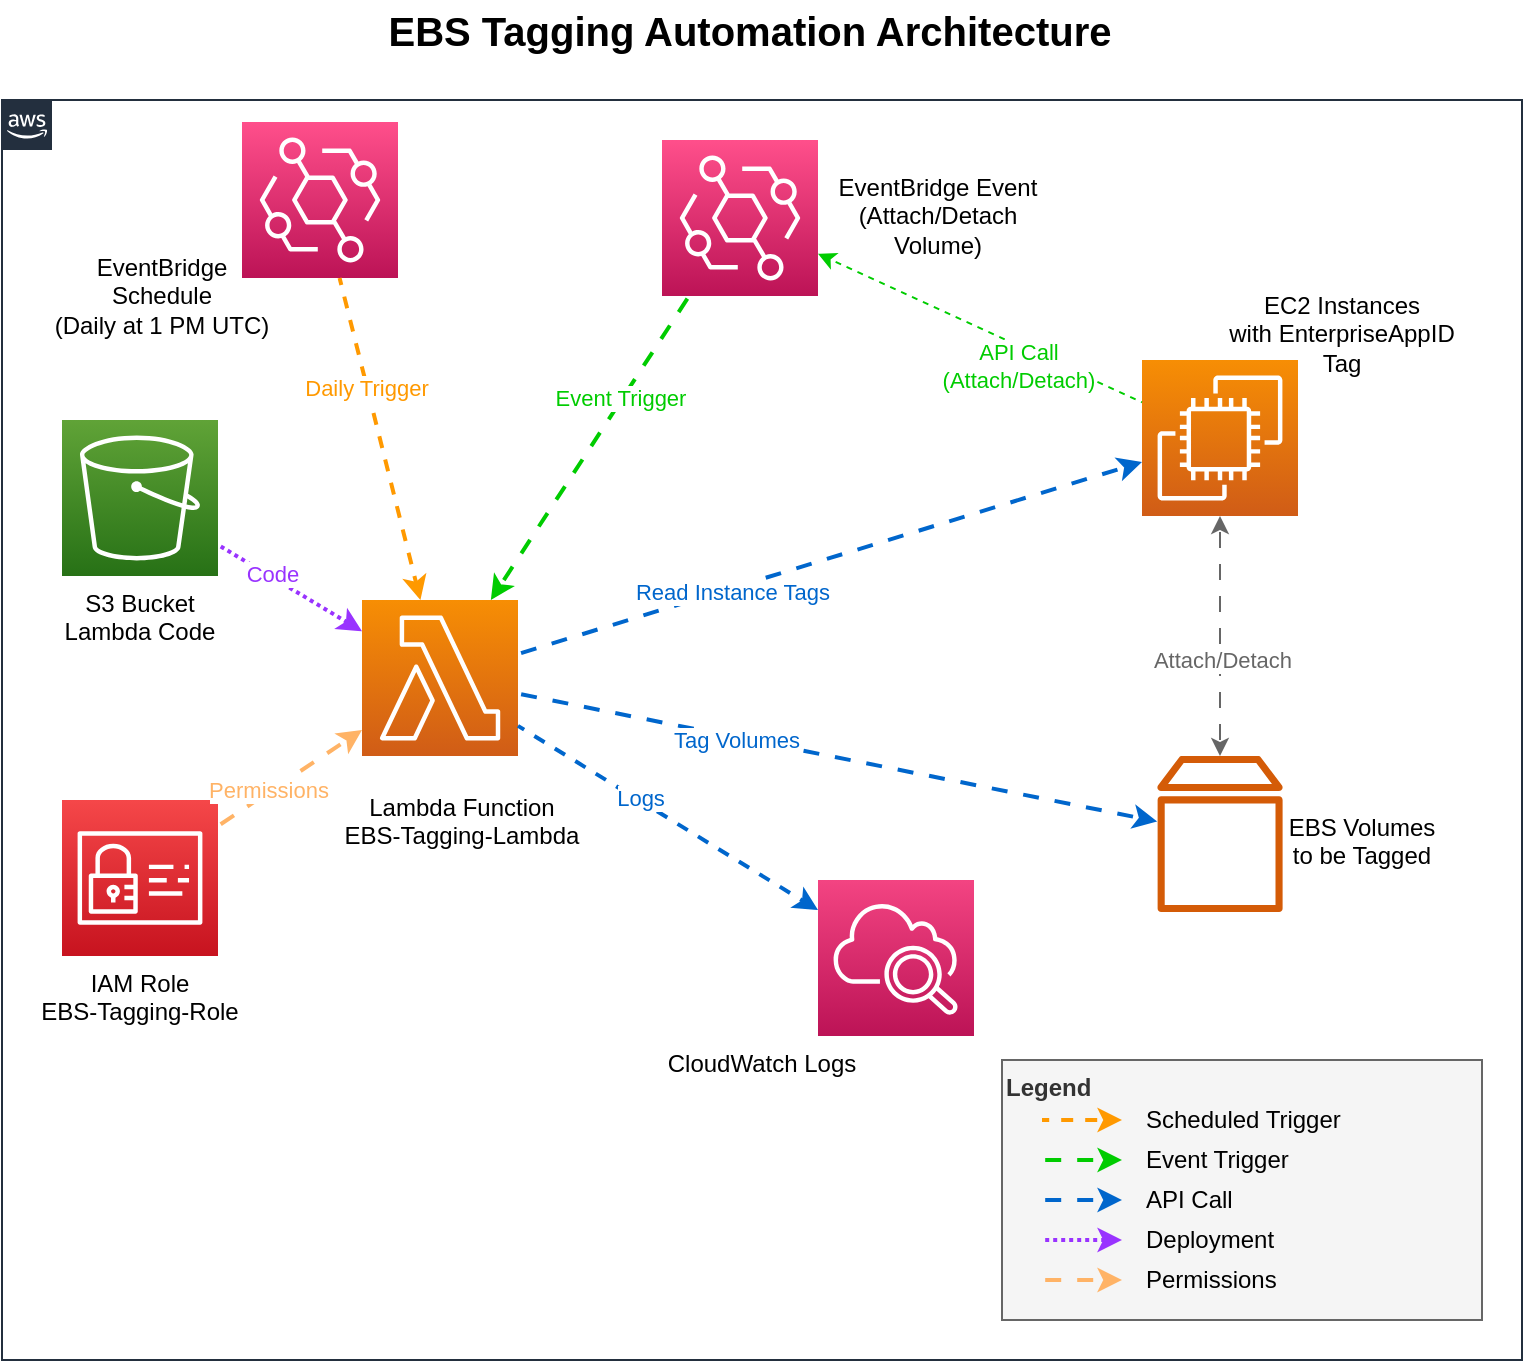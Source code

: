 <mxfile version="27.0.6">
  <diagram id="prtHgNgQTEPvFCAcTncT" name="Page-1">
    <mxGraphModel dx="786" dy="497" grid="1" gridSize="10" guides="1" tooltips="1" connect="1" arrows="1" fold="1" page="1" pageScale="1" pageWidth="827" pageHeight="1169" math="0" shadow="0">
      <root>
        <mxCell id="0" />
        <mxCell id="1" parent="0" />
        <mxCell id="title" value="EBS Tagging Automation Architecture" style="text;html=1;strokeColor=none;fillColor=none;align=center;verticalAlign=middle;whiteSpace=wrap;rounded=0;fontSize=20;fontStyle=1" parent="1" vertex="1">
          <mxGeometry x="164" y="20" width="500" height="30" as="geometry" />
        </mxCell>
        <mxCell id="aws_cloud" value="" style="points=[[0,0],[0.25,0],[0.5,0],[0.75,0],[1,0],[1,0.25],[1,0.5],[1,0.75],[1,1],[0.75,1],[0.5,1],[0.25,1],[0,1],[0,0.75],[0,0.5],[0,0.25]];outlineConnect=0;gradientColor=none;html=1;whiteSpace=wrap;fontSize=12;fontStyle=0;container=1;pointerEvents=0;collapsible=0;recursiveResize=0;shape=mxgraph.aws4.group;grIcon=mxgraph.aws4.group_aws_cloud_alt;strokeColor=#232F3E;fillColor=none;verticalAlign=top;align=left;spacingLeft=30;fontColor=#232F3E;dashed=0;" parent="1" vertex="1">
          <mxGeometry x="40" y="70" width="760" height="630" as="geometry" />
        </mxCell>
        <mxCell id="eventbridge_schedule" value="" style="sketch=0;points=[[0,0,0],[0.25,0,0],[0.5,0,0],[0.75,0,0],[1,0,0],[0,1,0],[0.25,1,0],[0.5,1,0],[0.75,1,0],[1,1,0],[0,0.25,0],[0,0.5,0],[0,0.75,0],[1,0.25,0],[1,0.5,0],[1,0.75,0]];outlineConnect=0;fontColor=#232F3E;gradientColor=#FF4F8B;gradientDirection=north;fillColor=#BC1356;strokeColor=#ffffff;dashed=0;verticalLabelPosition=bottom;verticalAlign=top;align=center;html=1;fontSize=12;fontStyle=0;aspect=fixed;shape=mxgraph.aws4.resourceIcon;resIcon=mxgraph.aws4.eventbridge;" parent="aws_cloud" vertex="1">
          <mxGeometry x="120" y="11" width="78" height="78" as="geometry" />
        </mxCell>
        <mxCell id="eventbridge_schedule_label" value="EventBridge Schedule&lt;br&gt;(Daily at 1 PM UTC)" style="text;html=1;strokeColor=none;fillColor=none;align=center;verticalAlign=top;whiteSpace=wrap;rounded=0;" parent="aws_cloud" vertex="1">
          <mxGeometry x="20" y="70" width="120" height="40" as="geometry" />
        </mxCell>
        <mxCell id="eventbridge_event" value="" style="sketch=0;points=[[0,0,0],[0.25,0,0],[0.5,0,0],[0.75,0,0],[1,0,0],[0,1,0],[0.25,1,0],[0.5,1,0],[0.75,1,0],[1,1,0],[0,0.25,0],[0,0.5,0],[0,0.75,0],[1,0.25,0],[1,0.5,0],[1,0.75,0]];outlineConnect=0;fontColor=#232F3E;gradientColor=#FF4F8B;gradientDirection=north;fillColor=#BC1356;strokeColor=#ffffff;dashed=0;verticalLabelPosition=bottom;verticalAlign=top;align=center;html=1;fontSize=12;fontStyle=0;aspect=fixed;shape=mxgraph.aws4.resourceIcon;resIcon=mxgraph.aws4.eventbridge;" parent="aws_cloud" vertex="1">
          <mxGeometry x="330" y="20" width="78" height="78" as="geometry" />
        </mxCell>
        <mxCell id="eventbridge_event_label" value="EventBridge Event&lt;br&gt;(Attach/Detach Volume)" style="text;html=1;strokeColor=none;fillColor=none;align=center;verticalAlign=top;whiteSpace=wrap;rounded=0;" parent="aws_cloud" vertex="1">
          <mxGeometry x="408" y="30" width="120" height="40" as="geometry" />
        </mxCell>
        <mxCell id="lambda" value="" style="sketch=0;points=[[0,0,0],[0.25,0,0],[0.5,0,0],[0.75,0,0],[1,0,0],[0,1,0],[0.25,1,0],[0.5,1,0],[0.75,1,0],[1,1,0],[0,0.25,0],[0,0.5,0],[0,0.75,0],[1,0.25,0],[1,0.5,0],[1,0.75,0]];outlineConnect=0;fontColor=#232F3E;gradientColor=#F78E04;gradientDirection=north;fillColor=#D05C17;strokeColor=#ffffff;dashed=0;verticalLabelPosition=bottom;verticalAlign=top;align=center;html=1;fontSize=12;fontStyle=0;aspect=fixed;shape=mxgraph.aws4.resourceIcon;resIcon=mxgraph.aws4.lambda;" parent="aws_cloud" vertex="1">
          <mxGeometry x="180" y="250" width="78" height="78" as="geometry" />
        </mxCell>
        <mxCell id="lambda_label" value="Lambda Function&lt;br&gt;EBS-Tagging-Lambda" style="text;html=1;strokeColor=none;fillColor=none;align=center;verticalAlign=top;whiteSpace=wrap;rounded=0;" parent="aws_cloud" vertex="1">
          <mxGeometry x="170" y="340" width="120" height="40" as="geometry" />
        </mxCell>
        <mxCell id="ec2" value="" style="sketch=0;points=[[0,0,0],[0.25,0,0],[0.5,0,0],[0.75,0,0],[1,0,0],[0,1,0],[0.25,1,0],[0.5,1,0],[0.75,1,0],[1,1,0],[0,0.25,0],[0,0.5,0],[0,0.75,0],[1,0.25,0],[1,0.5,0],[1,0.75,0]];outlineConnect=0;fontColor=#232F3E;gradientColor=#F78E04;gradientDirection=north;fillColor=#D05C17;strokeColor=#ffffff;dashed=0;verticalLabelPosition=bottom;verticalAlign=top;align=center;html=1;fontSize=12;fontStyle=0;aspect=fixed;shape=mxgraph.aws4.resourceIcon;resIcon=mxgraph.aws4.ec2;" parent="aws_cloud" vertex="1">
          <mxGeometry x="570" y="130" width="78" height="78" as="geometry" />
        </mxCell>
        <mxCell id="ec2_label" value="EC2 Instances&lt;br&gt;with EnterpriseAppID Tag" style="text;html=1;strokeColor=none;fillColor=none;align=center;verticalAlign=top;whiteSpace=wrap;rounded=0;" parent="aws_cloud" vertex="1">
          <mxGeometry x="610" y="89" width="120" height="40" as="geometry" />
        </mxCell>
        <mxCell id="ebs" value="" style="sketch=0;outlineConnect=0;fontColor=#232F3E;gradientColor=none;fillColor=#D45B07;strokeColor=none;dashed=0;verticalLabelPosition=bottom;verticalAlign=top;align=center;html=1;fontSize=12;fontStyle=0;aspect=fixed;pointerEvents=1;shape=mxgraph.aws4.volume;" parent="aws_cloud" vertex="1">
          <mxGeometry x="570" y="328" width="78" height="78" as="geometry" />
        </mxCell>
        <mxCell id="ebs_label" value="EBS Volumes&lt;br&gt;to be Tagged" style="text;html=1;strokeColor=none;fillColor=none;align=center;verticalAlign=top;whiteSpace=wrap;rounded=0;" parent="aws_cloud" vertex="1">
          <mxGeometry x="620" y="350" width="120" height="40" as="geometry" />
        </mxCell>
        <mxCell id="iam" value="" style="sketch=0;points=[[0,0,0],[0.25,0,0],[0.5,0,0],[0.75,0,0],[1,0,0],[0,1,0],[0.25,1,0],[0.5,1,0],[0.75,1,0],[1,1,0],[0,0.25,0],[0,0.5,0],[0,0.75,0],[1,0.25,0],[1,0.5,0],[1,0.75,0]];outlineConnect=0;fontColor=#232F3E;gradientColor=#F54749;gradientDirection=north;fillColor=#C7131F;strokeColor=#ffffff;dashed=0;verticalLabelPosition=bottom;verticalAlign=top;align=center;html=1;fontSize=12;fontStyle=0;aspect=fixed;shape=mxgraph.aws4.resourceIcon;resIcon=mxgraph.aws4.identity_and_access_management;" parent="aws_cloud" vertex="1">
          <mxGeometry x="30" y="350" width="78" height="78" as="geometry" />
        </mxCell>
        <mxCell id="iam_label" value="IAM Role&lt;br&gt;EBS-Tagging-Role" style="text;html=1;strokeColor=none;fillColor=none;align=center;verticalAlign=top;whiteSpace=wrap;rounded=0;" parent="aws_cloud" vertex="1">
          <mxGeometry x="9" y="428" width="120" height="40" as="geometry" />
        </mxCell>
        <mxCell id="s3" value="" style="sketch=0;points=[[0,0,0],[0.25,0,0],[0.5,0,0],[0.75,0,0],[1,0,0],[0,1,0],[0.25,1,0],[0.5,1,0],[0.75,1,0],[1,1,0],[0,0.25,0],[0,0.5,0],[0,0.75,0],[1,0.25,0],[1,0.5,0],[1,0.75,0]];outlineConnect=0;fontColor=#232F3E;gradientColor=#60A337;gradientDirection=north;fillColor=#277116;strokeColor=#ffffff;dashed=0;verticalLabelPosition=bottom;verticalAlign=top;align=center;html=1;fontSize=12;fontStyle=0;aspect=fixed;shape=mxgraph.aws4.resourceIcon;resIcon=mxgraph.aws4.s3;" parent="aws_cloud" vertex="1">
          <mxGeometry x="30" y="160" width="78" height="78" as="geometry" />
        </mxCell>
        <mxCell id="s3_label" value="S3 Bucket&lt;br&gt;Lambda Code" style="text;html=1;strokeColor=none;fillColor=none;align=center;verticalAlign=top;whiteSpace=wrap;rounded=0;" parent="aws_cloud" vertex="1">
          <mxGeometry x="9" y="238" width="120" height="40" as="geometry" />
        </mxCell>
        <mxCell id="cloudwatch" value="" style="sketch=0;points=[[0,0,0],[0.25,0,0],[0.5,0,0],[0.75,0,0],[1,0,0],[0,1,0],[0.25,1,0],[0.5,1,0],[0.75,1,0],[1,1,0],[0,0.25,0],[0,0.5,0],[0,0.75,0],[1,0.25,0],[1,0.5,0],[1,0.75,0]];points=[[0,0,0],[0.25,0,0],[0.5,0,0],[0.75,0,0],[1,0,0],[0,1,0],[0.25,1,0],[0.5,1,0],[0.75,1,0],[1,1,0],[0,0.25,0],[0,0.5,0],[0,0.75,0],[1,0.25,0],[1,0.5,0],[1,0.75,0]];outlineConnect=0;fontColor=#232F3E;gradientColor=#F34482;gradientDirection=north;fillColor=#BC1356;strokeColor=#ffffff;dashed=0;verticalLabelPosition=bottom;verticalAlign=top;align=center;html=1;fontSize=12;fontStyle=0;aspect=fixed;shape=mxgraph.aws4.resourceIcon;resIcon=mxgraph.aws4.cloudwatch_2;" parent="aws_cloud" vertex="1">
          <mxGeometry x="408" y="390" width="78" height="78" as="geometry" />
        </mxCell>
        <mxCell id="cloudwatch_label" value="CloudWatch Logs" style="text;html=1;strokeColor=none;fillColor=none;align=center;verticalAlign=top;whiteSpace=wrap;rounded=0;" parent="aws_cloud" vertex="1">
          <mxGeometry x="320" y="468" width="120" height="20" as="geometry" />
        </mxCell>
        <mxCell id="schedule_to_lambda" value="" style="endArrow=classic;html=1;rounded=0;strokeColor=#FF9900;strokeWidth=2;dashed=1;flowAnimation=1;" parent="aws_cloud" source="eventbridge_schedule" target="lambda" edge="1">
          <mxGeometry width="50" height="50" relative="1" as="geometry">
            <mxPoint x="139" y="155" as="sourcePoint" />
            <mxPoint x="189" y="225" as="targetPoint" />
          </mxGeometry>
        </mxCell>
        <mxCell id="schedule_trigger_label" value="Daily Trigger" style="edgeLabel;html=1;align=center;verticalAlign=middle;resizable=0;points=[];fontColor=#FF9900;" parent="schedule_to_lambda" vertex="1" connectable="0">
          <mxGeometry x="-0.32" y="-1" relative="1" as="geometry">
            <mxPoint as="offset" />
          </mxGeometry>
        </mxCell>
        <mxCell id="event_to_lambda" value="" style="endArrow=classic;html=1;rounded=0;strokeColor=#00CC00;strokeWidth=2;flowAnimation=1;" parent="aws_cloud" source="eventbridge_event" target="lambda" edge="1">
          <mxGeometry width="50" height="50" relative="1" as="geometry">
            <mxPoint x="289" y="160" as="sourcePoint" />
            <mxPoint x="289" y="230" as="targetPoint" />
          </mxGeometry>
        </mxCell>
        <mxCell id="event_trigger_label" value="Event Trigger" style="edgeLabel;html=1;align=center;verticalAlign=middle;resizable=0;points=[];fontColor=#00CC00;" parent="event_to_lambda" vertex="1" connectable="0">
          <mxGeometry x="-0.32" y="-1" relative="1" as="geometry">
            <mxPoint as="offset" />
          </mxGeometry>
        </mxCell>
        <mxCell id="lambda_to_ec2" value="" style="endArrow=classic;html=1;rounded=0;strokeColor=#0066CC;strokeWidth=2;flowAnimation=1;" parent="aws_cloud" source="lambda" target="ec2" edge="1">
          <mxGeometry width="50" height="50" relative="1" as="geometry">
            <mxPoint x="270" y="289" as="sourcePoint" />
            <mxPoint x="510" y="219" as="targetPoint" />
          </mxGeometry>
        </mxCell>
        <mxCell id="read_instance_tags_label" value="Read Instance Tags" style="edgeLabel;html=1;align=center;verticalAlign=middle;resizable=0;points=[];fontColor=#0066CC;" parent="lambda_to_ec2" vertex="1" connectable="0">
          <mxGeometry x="-0.32" y="-1" relative="1" as="geometry">
            <mxPoint as="offset" />
          </mxGeometry>
        </mxCell>
        <mxCell id="lambda_to_ebs" value="" style="endArrow=classic;html=1;rounded=0;strokeColor=#0066CC;strokeWidth=2;flowAnimation=1;" parent="aws_cloud" source="lambda" target="ebs" edge="1">
          <mxGeometry width="50" height="50" relative="1" as="geometry">
            <mxPoint x="270" y="289" as="sourcePoint" />
            <mxPoint x="510" y="379" as="targetPoint" />
          </mxGeometry>
        </mxCell>
        <mxCell id="tag_volumes_label" value="Tag Volumes" style="edgeLabel;html=1;align=center;verticalAlign=middle;resizable=0;points=[];fontColor=#0066CC;" parent="lambda_to_ebs" vertex="1" connectable="0">
          <mxGeometry x="-0.32" y="-1" relative="1" as="geometry">
            <mxPoint as="offset" />
          </mxGeometry>
        </mxCell>
        <mxCell id="lambda_to_cloudwatch" value="" style="endArrow=classic;html=1;rounded=0;strokeColor=#0066CC;strokeWidth=2;dashed=1;flowAnimation=1;" parent="aws_cloud" source="lambda" target="cloudwatch" edge="1">
          <mxGeometry width="50" height="50" relative="1" as="geometry">
            <mxPoint x="219" y="340" as="sourcePoint" />
            <mxPoint x="259" y="340" as="targetPoint" />
          </mxGeometry>
        </mxCell>
        <mxCell id="logs_label" value="Logs" style="edgeLabel;html=1;align=center;verticalAlign=middle;resizable=0;points=[];fontColor=#0066CC;" parent="lambda_to_cloudwatch" vertex="1" connectable="0">
          <mxGeometry x="-0.2" y="1" relative="1" as="geometry">
            <mxPoint as="offset" />
          </mxGeometry>
        </mxCell>
        <mxCell id="s3_to_lambda" value="" style="endArrow=classic;html=1;rounded=0;strokeColor=#9933FF;strokeWidth=2;dashed=1;dashPattern=1 1;flowAnimation=1;" parent="aws_cloud" source="s3" target="lambda" edge="1">
          <mxGeometry width="50" height="50" relative="1" as="geometry">
            <mxPoint x="139" y="219" as="sourcePoint" />
            <mxPoint x="179" y="259" as="targetPoint" />
          </mxGeometry>
        </mxCell>
        <mxCell id="code_deployment_label" value="Code" style="edgeLabel;html=1;align=center;verticalAlign=middle;resizable=0;points=[];fontColor=#9933FF;" parent="s3_to_lambda" vertex="1" connectable="0">
          <mxGeometry x="-0.276" y="1" relative="1" as="geometry">
            <mxPoint as="offset" />
          </mxGeometry>
        </mxCell>
        <mxCell id="iam_to_lambda" value="" style="endArrow=classic;html=1;rounded=0;strokeColor=#FFB366;strokeWidth=2;flowAnimation=1;" parent="aws_cloud" source="iam" target="lambda" edge="1">
          <mxGeometry width="50" height="50" relative="1" as="geometry">
            <mxPoint x="139" y="340" as="sourcePoint" />
            <mxPoint x="179" y="300" as="targetPoint" />
          </mxGeometry>
        </mxCell>
        <mxCell id="permissions_label" value="Permissions" style="edgeLabel;html=1;align=center;verticalAlign=middle;resizable=0;points=[];fontColor=#FFB366;" parent="iam_to_lambda" vertex="1" connectable="0">
          <mxGeometry x="-0.297" y="1" relative="1" as="geometry">
            <mxPoint as="offset" />
          </mxGeometry>
        </mxCell>
        <mxCell id="ec2_to_ebs" value="" style="endArrow=classic;startArrow=classic;html=1;rounded=0;strokeColor=#666666;strokeWidth=1;flowAnimation=1;" parent="aws_cloud" source="ebs" target="ec2" edge="1">
          <mxGeometry width="50" height="50" relative="1" as="geometry">
            <mxPoint x="559" y="340" as="sourcePoint" />
            <mxPoint x="559" y="260" as="targetPoint" />
          </mxGeometry>
        </mxCell>
        <mxCell id="attach_detach_label" value="Attach/Detach" style="edgeLabel;html=1;align=center;verticalAlign=middle;resizable=0;points=[];fontColor=#666666;" parent="ec2_to_ebs" vertex="1" connectable="0">
          <mxGeometry x="-0.189" y="-1" relative="1" as="geometry">
            <mxPoint as="offset" />
          </mxGeometry>
        </mxCell>
        <mxCell id="ec2_to_eventbridge" value="" style="endArrow=classic;html=1;rounded=0;strokeColor=#00CC00;strokeWidth=1;dashed=1;flowAnimation=1;" parent="aws_cloud" source="ec2" target="eventbridge_event" edge="1">
          <mxGeometry width="50" height="50" relative="1" as="geometry">
            <mxPoint x="520" y="219" as="sourcePoint" />
            <mxPoint x="330" y="109" as="targetPoint" />
          </mxGeometry>
        </mxCell>
        <mxCell id="api_call_label" value="API Call&lt;br&gt;(Attach/Detach)" style="edgeLabel;html=1;align=center;verticalAlign=middle;resizable=0;points=[];fontColor=#00CC00;" parent="ec2_to_eventbridge" vertex="1" connectable="0">
          <mxGeometry x="-0.486" y="1" relative="1" as="geometry">
            <mxPoint x="-20" as="offset" />
          </mxGeometry>
        </mxCell>
        <mxCell id="legend" value="Legend" style="rounded=0;whiteSpace=wrap;html=1;fillColor=#f5f5f5;strokeColor=#666666;fontColor=#333333;align=left;verticalAlign=top;fontStyle=1" parent="aws_cloud" vertex="1">
          <mxGeometry x="500" y="480" width="240" height="130" as="geometry" />
        </mxCell>
        <mxCell id="legend_scheduled" value="" style="endArrow=classic;html=1;rounded=0;strokeColor=#FF9900;strokeWidth=2;dashed=1;flowAnimation=1;" parent="aws_cloud" edge="1">
          <mxGeometry width="50" height="50" relative="1" as="geometry">
            <mxPoint x="520" y="510" as="sourcePoint" />
            <mxPoint x="560" y="510" as="targetPoint" />
          </mxGeometry>
        </mxCell>
        <mxCell id="legend_scheduled_label" value="Scheduled Trigger" style="text;html=1;strokeColor=none;fillColor=none;align=left;verticalAlign=middle;whiteSpace=wrap;rounded=0;" parent="aws_cloud" vertex="1">
          <mxGeometry x="570" y="500" width="100" height="20" as="geometry" />
        </mxCell>
        <mxCell id="legend_event" value="" style="endArrow=classic;html=1;rounded=0;strokeColor=#00CC00;strokeWidth=2;flowAnimation=1;" parent="aws_cloud" edge="1">
          <mxGeometry width="50" height="50" relative="1" as="geometry">
            <mxPoint x="520" y="530" as="sourcePoint" />
            <mxPoint x="560" y="530" as="targetPoint" />
          </mxGeometry>
        </mxCell>
        <mxCell id="legend_event_label" value="Event Trigger" style="text;html=1;strokeColor=none;fillColor=none;align=left;verticalAlign=middle;whiteSpace=wrap;rounded=0;" parent="aws_cloud" vertex="1">
          <mxGeometry x="570" y="520" width="100" height="20" as="geometry" />
        </mxCell>
        <mxCell id="legend_api" value="" style="endArrow=classic;html=1;rounded=0;strokeColor=#0066CC;strokeWidth=2;flowAnimation=1;" parent="aws_cloud" edge="1">
          <mxGeometry width="50" height="50" relative="1" as="geometry">
            <mxPoint x="520" y="550" as="sourcePoint" />
            <mxPoint x="560" y="550" as="targetPoint" />
          </mxGeometry>
        </mxCell>
        <mxCell id="legend_api_label" value="API Call" style="text;html=1;strokeColor=none;fillColor=none;align=left;verticalAlign=middle;whiteSpace=wrap;rounded=0;" parent="aws_cloud" vertex="1">
          <mxGeometry x="570" y="540" width="100" height="20" as="geometry" />
        </mxCell>
        <mxCell id="legend_deployment" value="" style="endArrow=classic;html=1;rounded=0;strokeColor=#9933FF;strokeWidth=2;dashed=1;dashPattern=1 1;flowAnimation=1;" parent="aws_cloud" edge="1">
          <mxGeometry width="50" height="50" relative="1" as="geometry">
            <mxPoint x="520" y="570" as="sourcePoint" />
            <mxPoint x="560" y="570" as="targetPoint" />
          </mxGeometry>
        </mxCell>
        <mxCell id="legend_deployment_label" value="Deployment" style="text;html=1;strokeColor=none;fillColor=none;align=left;verticalAlign=middle;whiteSpace=wrap;rounded=0;" parent="aws_cloud" vertex="1">
          <mxGeometry x="570" y="560" width="100" height="20" as="geometry" />
        </mxCell>
        <mxCell id="legend_permissions" value="" style="endArrow=classic;html=1;rounded=0;strokeColor=#FFB366;strokeWidth=2;flowAnimation=1;" parent="aws_cloud" edge="1">
          <mxGeometry width="50" height="50" relative="1" as="geometry">
            <mxPoint x="520" y="590" as="sourcePoint" />
            <mxPoint x="560" y="590" as="targetPoint" />
          </mxGeometry>
        </mxCell>
        <mxCell id="legend_permissions_label" value="Permissions" style="text;html=1;strokeColor=none;fillColor=none;align=left;verticalAlign=middle;whiteSpace=wrap;rounded=0;" parent="aws_cloud" vertex="1">
          <mxGeometry x="570" y="580" width="100" height="20" as="geometry" />
        </mxCell>
      </root>
    </mxGraphModel>
  </diagram>
</mxfile>
